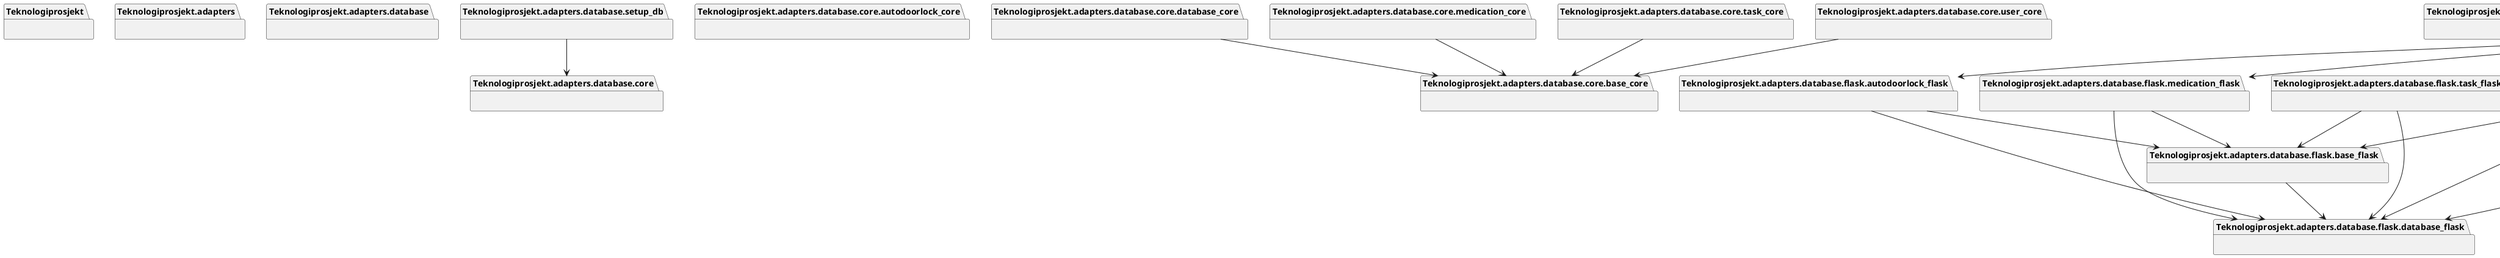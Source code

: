 @startuml packages_teknologiprosjekt
set namespaceSeparator none
package "Teknologiprosjekt" as Teknologiprosjekt {
}
package "Teknologiprosjekt.adapters" as Teknologiprosjekt.adapters {
}
package "Teknologiprosjekt.adapters.database" as Teknologiprosjekt.adapters.database {
}
package "Teknologiprosjekt.adapters.database.core" as Teknologiprosjekt.adapters.database.core {
}
package "Teknologiprosjekt.adapters.database.core.autodoorlock_core" as Teknologiprosjekt.adapters.database.core.autodoorlock_core {
}
package "Teknologiprosjekt.adapters.database.core.base_core" as Teknologiprosjekt.adapters.database.core.base_core {
}
package "Teknologiprosjekt.adapters.database.core.database_core" as Teknologiprosjekt.adapters.database.core.database_core {
}
package "Teknologiprosjekt.adapters.database.core.medication_core" as Teknologiprosjekt.adapters.database.core.medication_core {
}
package "Teknologiprosjekt.adapters.database.core.task_core" as Teknologiprosjekt.adapters.database.core.task_core {
}
package "Teknologiprosjekt.adapters.database.core.user_core" as Teknologiprosjekt.adapters.database.core.user_core {
}
package "Teknologiprosjekt.adapters.database.flask" as Teknologiprosjekt.adapters.database.flask {
}
package "Teknologiprosjekt.adapters.database.flask.autodoorlock_flask" as Teknologiprosjekt.adapters.database.flask.autodoorlock_flask {
}
package "Teknologiprosjekt.adapters.database.flask.base_flask" as Teknologiprosjekt.adapters.database.flask.base_flask {
}
package "Teknologiprosjekt.adapters.database.flask.database_flask" as Teknologiprosjekt.adapters.database.flask.database_flask {
}
package "Teknologiprosjekt.adapters.database.flask.medication_flask" as Teknologiprosjekt.adapters.database.flask.medication_flask {
}
package "Teknologiprosjekt.adapters.database.flask.task_flask" as Teknologiprosjekt.adapters.database.flask.task_flask {
}
package "Teknologiprosjekt.adapters.database.flask.user_flask" as Teknologiprosjekt.adapters.database.flask.user_flask {
}
package "Teknologiprosjekt.adapters.database.setup_db" as Teknologiprosjekt.adapters.database.setup_db {
}
package "Teknologiprosjekt.adapters.headunit" as Teknologiprosjekt.adapters.headunit {
}
package "Teknologiprosjekt.adapters.headunit.arduino_adapter" as Teknologiprosjekt.adapters.headunit.arduino_adapter {
}
package "Teknologiprosjekt.adapters.headunit.database_adapter" as Teknologiprosjekt.adapters.headunit.database_adapter {
}
package "Teknologiprosjekt.adapters.headunit.headunit_arduino" as Teknologiprosjekt.adapters.headunit.headunit_arduino {
}
package "Teknologiprosjekt.adapters.headunit.headunit_wireless_communication" as Teknologiprosjekt.adapters.headunit.headunit_wireless_communication {
}
package "Teknologiprosjekt.adapters.headunit.sound_player" as Teknologiprosjekt.adapters.headunit.sound_player {
}
package "Teknologiprosjekt.adapters.headunit.sound_player_adapter" as Teknologiprosjekt.adapters.headunit.sound_player_adapter {
}
package "Teknologiprosjekt.adapters.headunit.wireless_communication_adapter" as Teknologiprosjekt.adapters.headunit.wireless_communication_adapter {
}
package "Teknologiprosjekt.adapters.http" as Teknologiprosjekt.adapters.http {
}
package "Teknologiprosjekt.adapters.http.auth" as Teknologiprosjekt.adapters.http.auth {
}
package "Teknologiprosjekt.adapters.http.autodoorlock" as Teknologiprosjekt.adapters.http.autodoorlock {
}
package "Teknologiprosjekt.adapters.http.main" as Teknologiprosjekt.adapters.http.main {
}
package "Teknologiprosjekt.adapters.http.medication" as Teknologiprosjekt.adapters.http.medication {
}
package "Teknologiprosjekt.adapters.http.tasks" as Teknologiprosjekt.adapters.http.tasks {
}
package "Teknologiprosjekt.application" as Teknologiprosjekt.application {
}
package "Teknologiprosjekt.application.config" as Teknologiprosjekt.application.config {
}
package "Teknologiprosjekt.audio" as Teknologiprosjekt.audio {
}
package "Teknologiprosjekt.core" as Teknologiprosjekt.core {
}
package "Teknologiprosjekt.core.entities" as Teknologiprosjekt.core.entities {
}
package "Teknologiprosjekt.core.main" as Teknologiprosjekt.core.main {
}
package "Teknologiprosjekt.core.models" as Teknologiprosjekt.core.models {
}
package "Teknologiprosjekt.core.models.datetime_model" as Teknologiprosjekt.core.models.datetime_model {
}
package "Teknologiprosjekt.core.services" as Teknologiprosjekt.core.services {
}
package "Teknologiprosjekt.core.utils" as Teknologiprosjekt.core.utils {
}
package "Teknologiprosjekt.ports" as Teknologiprosjekt.ports {
}
package "Teknologiprosjekt.ports.arduino_port" as Teknologiprosjekt.ports.arduino_port {
}
package "Teknologiprosjekt.ports.database_port" as Teknologiprosjekt.ports.database_port {
}
package "Teknologiprosjekt.ports.sound_player_port" as Teknologiprosjekt.ports.sound_player_port {
}
package "Teknologiprosjekt.ports.wireless_communication_port" as Teknologiprosjekt.ports.wireless_communication_port {
}
package "Teknologiprosjekt.server" as Teknologiprosjekt.server {
}
package "Teknologiprosjekt.server.gunicorn.config" as Teknologiprosjekt.server.gunicorn.config {
}
package "Teknologiprosjekt.server.wsgi" as Teknologiprosjekt.server.wsgi {
}
package "Teknologiprosjekt.services" as Teknologiprosjekt.services {
}
package "Teknologiprosjekt.services.headunit" as Teknologiprosjekt.services.headunit {
}
package "Teknologiprosjekt.services.periodic_reader" as Teknologiprosjekt.services.periodic_reader {
}
package "Teknologiprosjekt.tests" as Teknologiprosjekt.tests {
}
package "Teknologiprosjekt.tests.conftest" as Teknologiprosjekt.tests.conftest {
}
package "Teknologiprosjekt.tests.test_flask_auth" as Teknologiprosjekt.tests.test_flask_auth {
}
package "Teknologiprosjekt.tests.test_flask_core" as Teknologiprosjekt.tests.test_flask_core {
}
package "Teknologiprosjekt.tests.test_flask_db" as Teknologiprosjekt.tests.test_flask_db {
}
package "Teknologiprosjekt.tests.test_flask_functions" as Teknologiprosjekt.tests.test_flask_functions {
}
package "Teknologiprosjekt.tests.test_flask_pages" as Teknologiprosjekt.tests.test_flask_pages {
}
Teknologiprosjekt.adapters.database.core.database_core --> Teknologiprosjekt.adapters.database.core.base_core
Teknologiprosjekt.adapters.database.core.medication_core --> Teknologiprosjekt.adapters.database.core.base_core
Teknologiprosjekt.adapters.database.core.task_core --> Teknologiprosjekt.adapters.database.core.base_core
Teknologiprosjekt.adapters.database.core.user_core --> Teknologiprosjekt.adapters.database.core.base_core
Teknologiprosjekt.adapters.database.flask.autodoorlock_flask --> Teknologiprosjekt.adapters.database.flask.base_flask
Teknologiprosjekt.adapters.database.flask.autodoorlock_flask --> Teknologiprosjekt.adapters.database.flask.database_flask
Teknologiprosjekt.adapters.database.flask.base_flask --> Teknologiprosjekt.adapters.database.flask.database_flask
Teknologiprosjekt.adapters.database.flask.medication_flask --> Teknologiprosjekt.adapters.database.flask.base_flask
Teknologiprosjekt.adapters.database.flask.medication_flask --> Teknologiprosjekt.adapters.database.flask.database_flask
Teknologiprosjekt.adapters.database.flask.task_flask --> Teknologiprosjekt.adapters.database.flask.base_flask
Teknologiprosjekt.adapters.database.flask.task_flask --> Teknologiprosjekt.adapters.database.flask.database_flask
Teknologiprosjekt.adapters.database.flask.user_flask --> Teknologiprosjekt.adapters.database.flask.base_flask
Teknologiprosjekt.adapters.database.flask.user_flask --> Teknologiprosjekt.adapters.database.flask.database_flask
Teknologiprosjekt.adapters.database.setup_db --> Teknologiprosjekt.adapters.database.core
Teknologiprosjekt.application --> Teknologiprosjekt.adapters.database.flask.autodoorlock_flask
Teknologiprosjekt.application --> Teknologiprosjekt.adapters.database.flask.database_flask
Teknologiprosjekt.application --> Teknologiprosjekt.adapters.database.flask.medication_flask
Teknologiprosjekt.application --> Teknologiprosjekt.adapters.database.flask.task_flask
Teknologiprosjekt.application --> Teknologiprosjekt.adapters.database.flask.user_flask
Teknologiprosjekt.application --> Teknologiprosjekt.adapters.http.auth
Teknologiprosjekt.application --> Teknologiprosjekt.adapters.http.autodoorlock
Teknologiprosjekt.application --> Teknologiprosjekt.adapters.http.main
Teknologiprosjekt.application --> Teknologiprosjekt.adapters.http.medication
Teknologiprosjekt.application --> Teknologiprosjekt.adapters.http.tasks
Teknologiprosjekt.application --> Teknologiprosjekt.application.config
Teknologiprosjekt.core.main --> Teknologiprosjekt.core.services
@enduml
